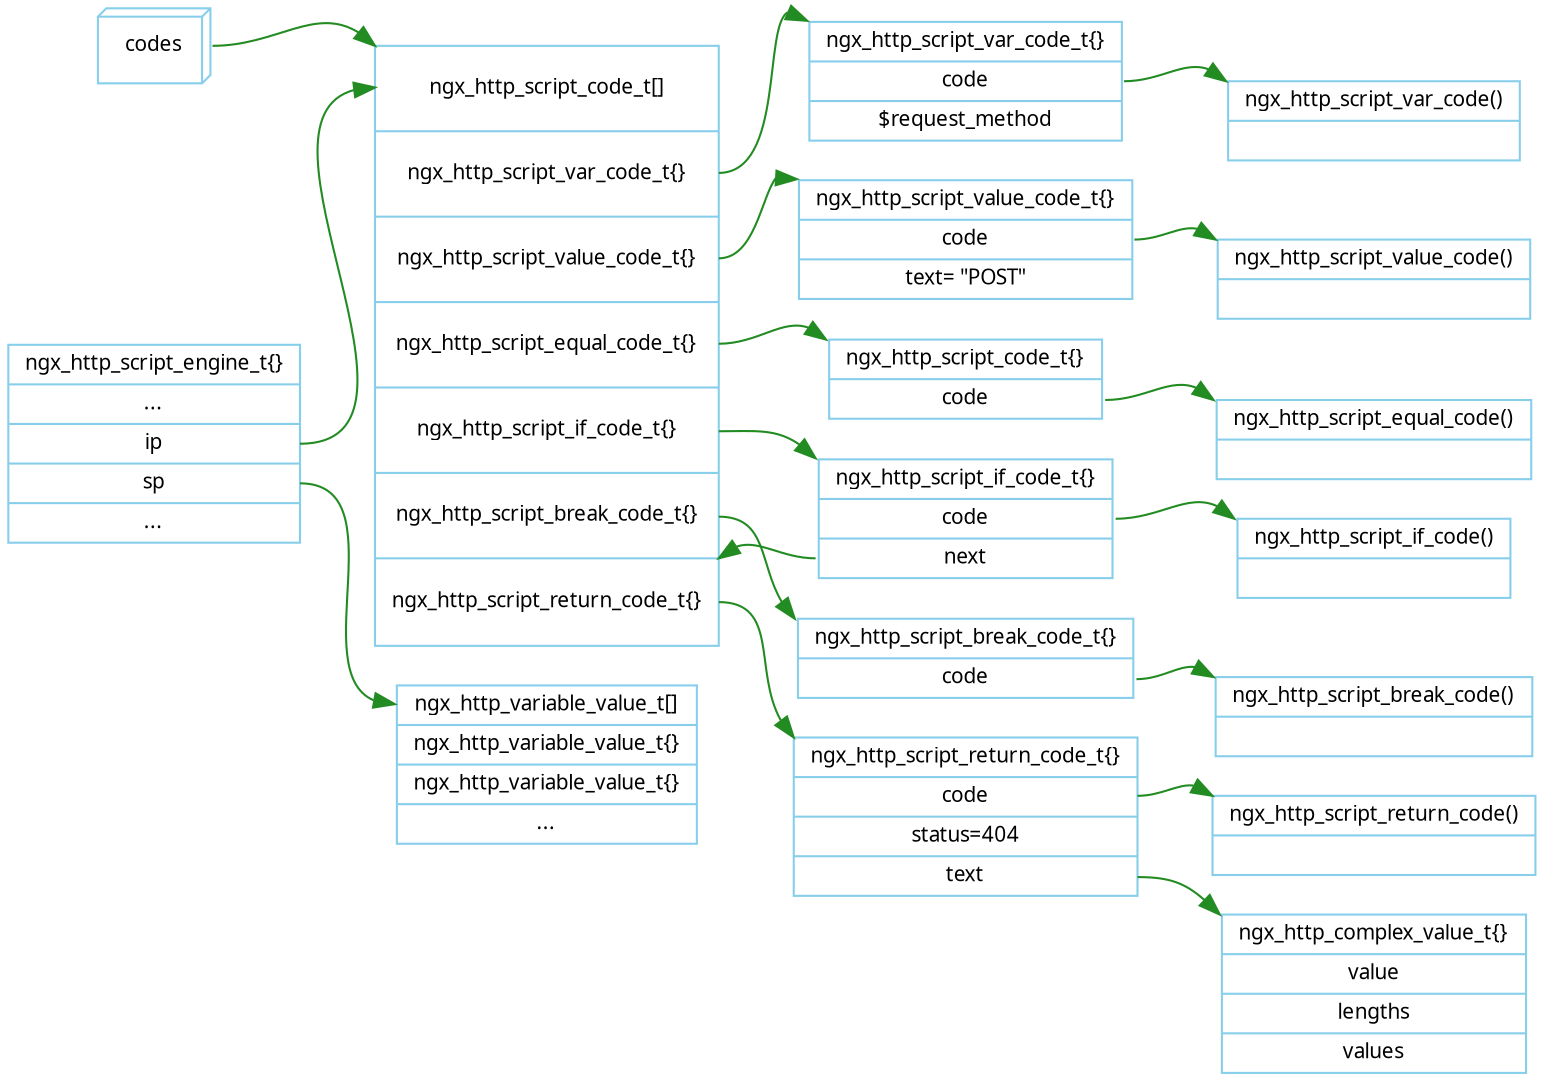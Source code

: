 digraph ngx_http_engine {

   rankdir=LR;
   node [shape=record, color=skyblue, fontname="Verdana", fontsize=10];
   edge [color=forestgreen, fontname="Verdana", fontsize=10];
   

   codes [shape=box3d];
   ngx_http_script_code_t [label="<head>ngx_http_script_code_t\[\]|<n1>ngx_http_script_var_code_t\{\}|<n2>ngx_http_script_value_code_t\{\}|<n3>ngx_http_script_equal_code_t\{\}|<n4>ngx_http_script_if_code_t\{\}|<n5>ngx_http_script_break_code_t\{\}|<n6>ngx_http_script_return_code_t\{\}", height=4];

   codes:e -> ngx_http_script_code_t:head:nw;

   ngx_http_script_var_code_t [label="<head>ngx_http_script_var_code_t\{\}|<code>code|$request_method"];
   ngx_http_script_value_code_t [label="<head>ngx_http_script_value_code_t\{\}|<code>code|text= \"POST\""];
   ngx_http_script_equal_code_t [label="<head>ngx_http_script_code_t\{\}|<code>code"];
   ngx_http_script_if_code_t [label="<head>ngx_http_script_if_code_t\{\}|<code>code|<next>next"];
   ngx_http_script_break_code_t [label="<head>ngx_http_script_break_code_t\{\}|<code>code"];
   ngx_http_script_return_code_t [label="<head>ngx_http_script_return_code_t\{\}|<code>code|status=404|<text>text"];

   
   ngx_http_script_code_t:n1 -> ngx_http_script_var_code_t:head:nw;
   ngx_http_script_code_t:n2 -> ngx_http_script_value_code_t:head:nw;
   ngx_http_script_code_t:n3 -> ngx_http_script_equal_code_t:head:nw;
   ngx_http_script_code_t:n4 -> ngx_http_script_if_code_t:head:nw;
   ngx_http_script_code_t:n5 -> ngx_http_script_break_code_t:head:nw;
   ngx_http_script_code_t:n6 -> ngx_http_script_return_code_t:head:nw;
   

   //var
   ngx_http_script_var_code [label="ngx_http_script_var_code()|"];
   ngx_http_script_var_code_t:code -> ngx_http_script_var_code:nw;

   //value
   ngx_http_script_value_code [label="ngx_http_script_value_code()|"];
   ngx_http_script_value_code_t:code -> ngx_http_script_value_code:nw;

   //equal
   ngx_http_script_equal_code [label="ngx_http_script_equal_code()|"];
   ngx_http_script_equal_code_t:code -> ngx_http_script_equal_code:nw;

   // if
   ngx_http_script_if_code [label="ngx_http_script_if_code()|"];
   ngx_http_script_if_code_t:code -> ngx_http_script_if_code:nw; 
   ngx_http_script_if_code_t:next -> ngx_http_script_code_t:n6:ne;

   //break
   ngx_http_script_break_code [label="ngx_http_script_break_code()|"];
   ngx_http_script_break_code_t:code -> ngx_http_script_break_code:nw;
   
   // return
   ngx_http_script_return_code [label="ngx_http_script_return_code()|"];
   ngx_http_complex_value_t [label="<head>ngx_http_complex_value_t\{\}|<value>value|<lengths>lengths|<values>values"];  
   ngx_http_script_return_code_t:code -> ngx_http_script_return_code:nw;
   ngx_http_script_return_code_t:text -> ngx_http_complex_value_t:head:nw;

   
   ngx_http_script_engine_t [label="<head>ngx_http_script_engine_t\{\}|...|<ip>ip|<sp>sp|..."]; 

   ngx_http_script_engine_t:ip -> ngx_http_script_code_t:head;

   ngx_http_variable_value_t [label="<head>ngx_http_variable_value_t\[\]|<n1>ngx_http_variable_value_t\{\}|<n2>ngx_http_variable_value_t\{\}|..."];

   ngx_http_script_engine_t:sp -> ngx_http_variable_value_t:head;

}